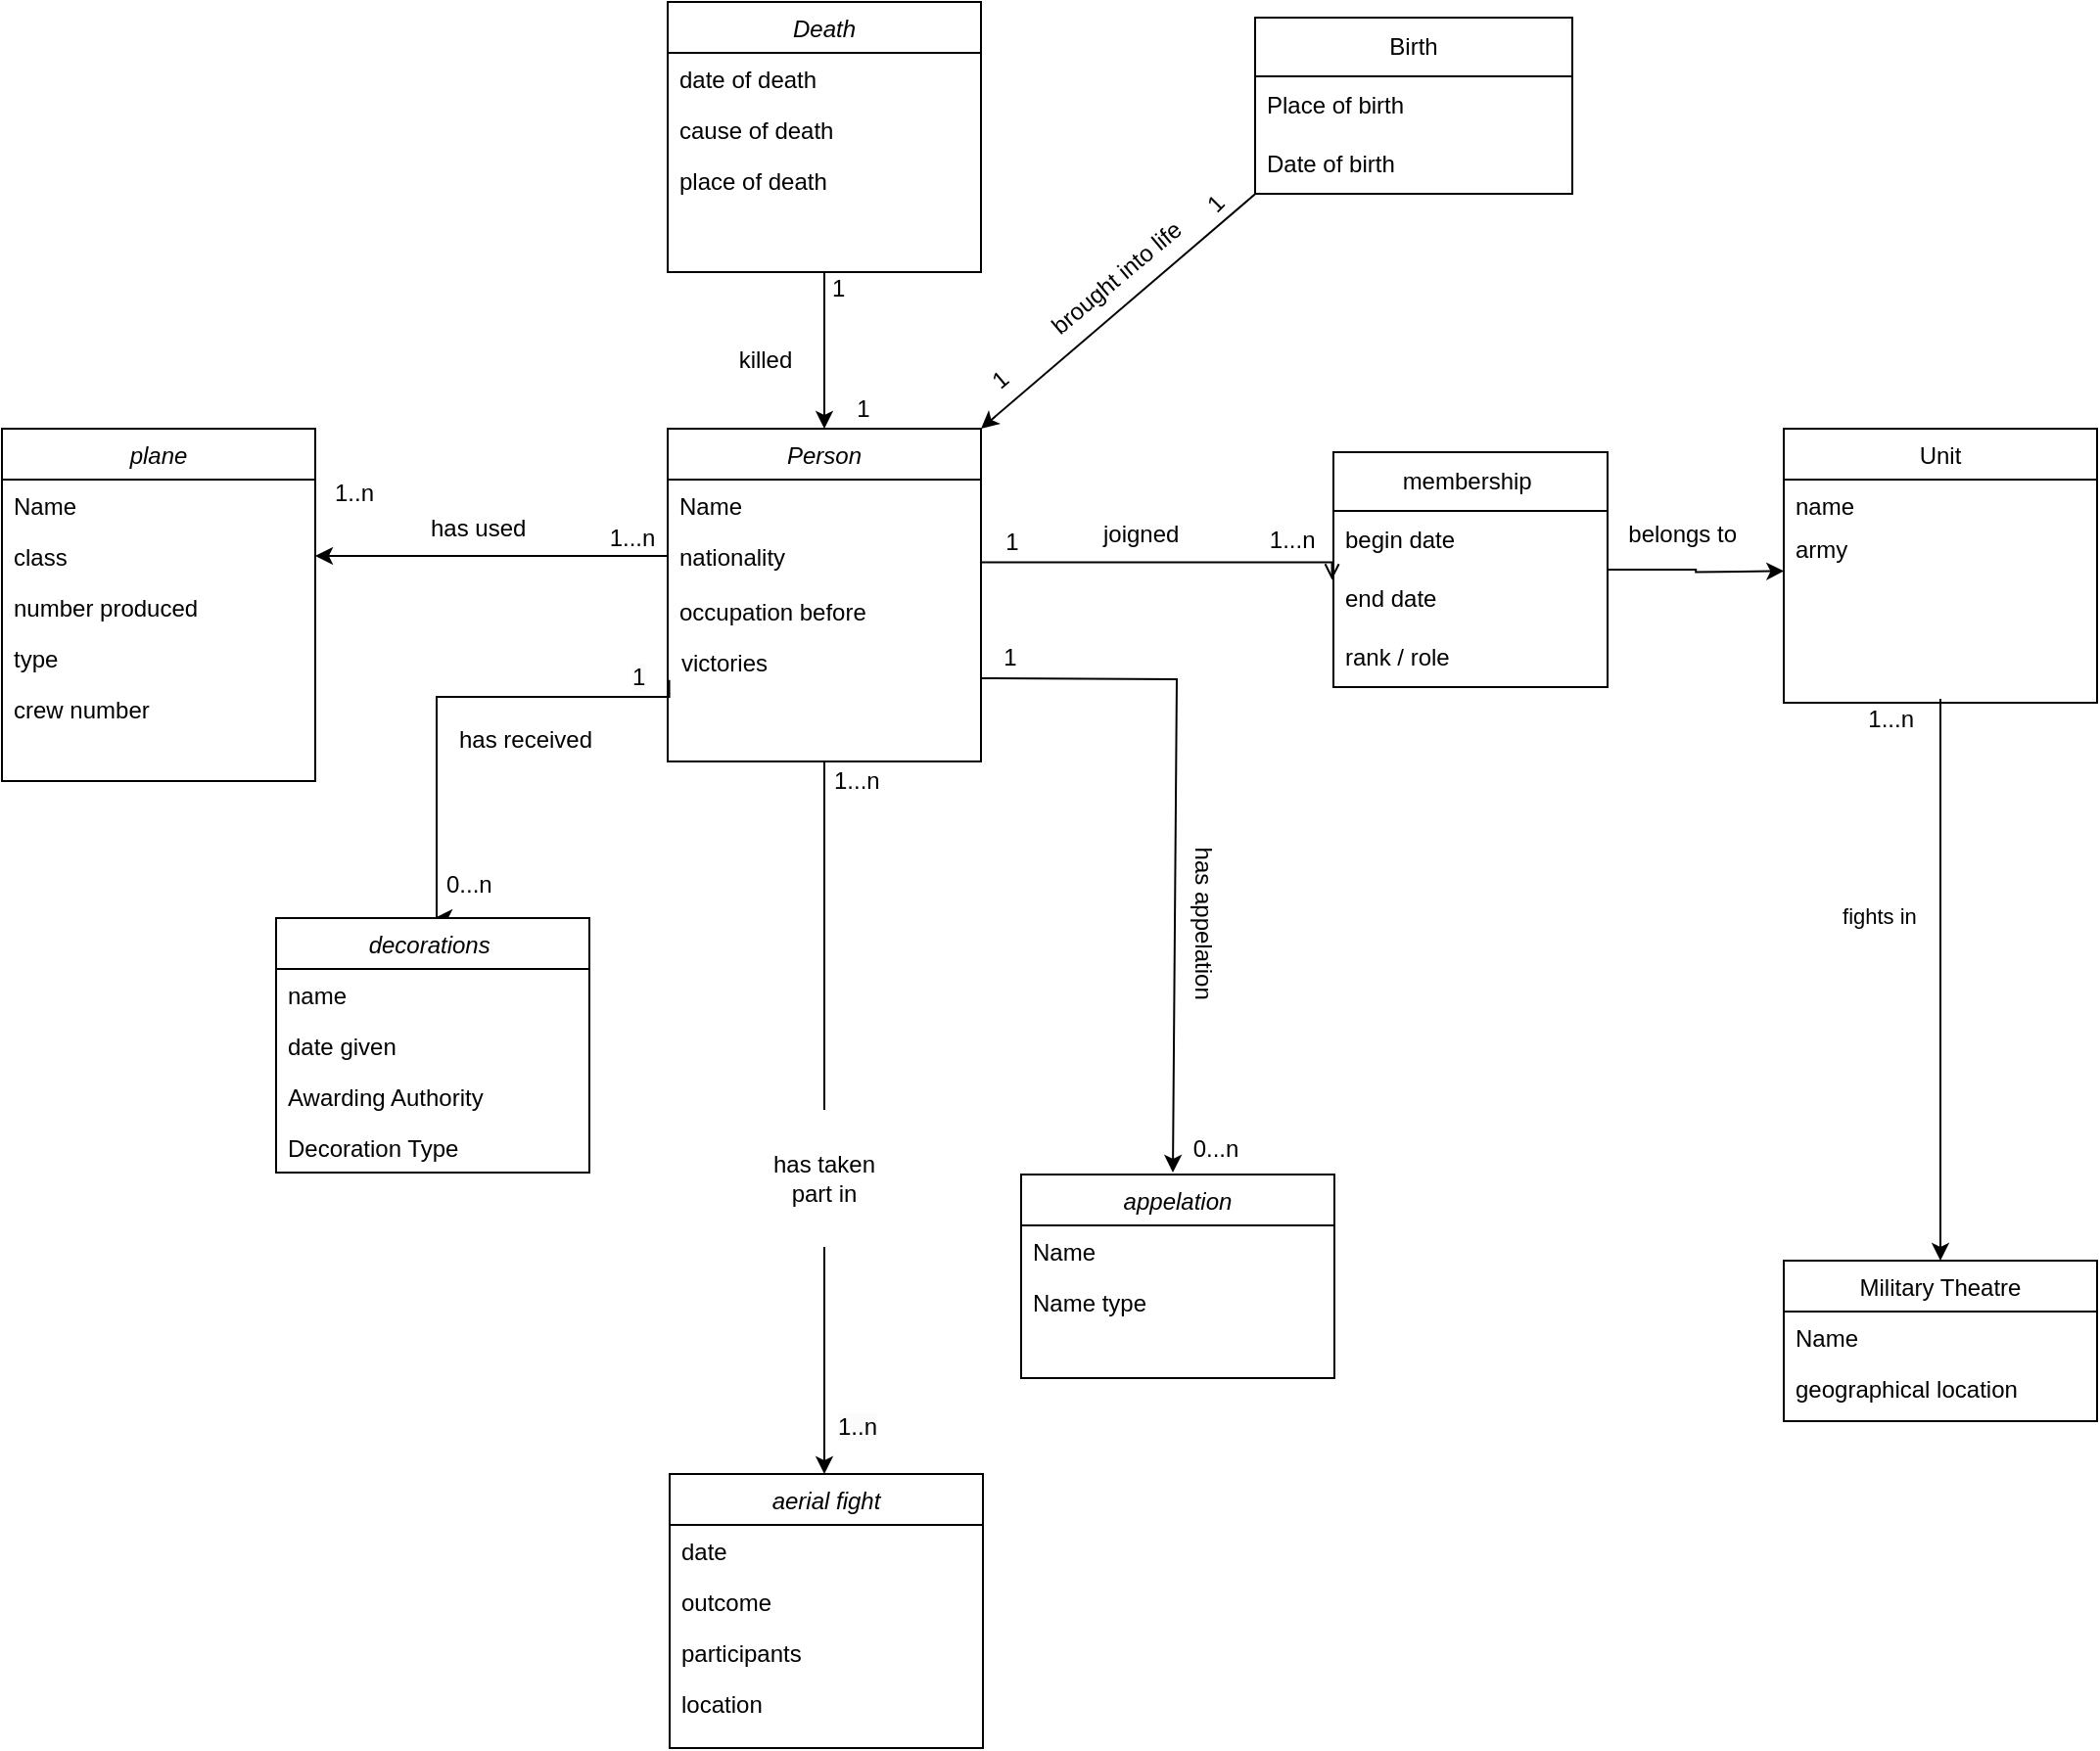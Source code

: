 <mxfile version="25.0.2">
  <diagram id="C5RBs43oDa-KdzZeNtuy" name="Page-1">
    <mxGraphModel dx="2307" dy="2035" grid="1" gridSize="10" guides="1" tooltips="1" connect="1" arrows="1" fold="1" page="1" pageScale="1" pageWidth="827" pageHeight="1169" math="0" shadow="0">
      <root>
        <mxCell id="WIyWlLk6GJQsqaUBKTNV-0" />
        <mxCell id="WIyWlLk6GJQsqaUBKTNV-1" parent="WIyWlLk6GJQsqaUBKTNV-0" />
        <mxCell id="zkfFHV4jXpPFQw0GAbJ--0" value="Person" style="swimlane;fontStyle=2;align=center;verticalAlign=top;childLayout=stackLayout;horizontal=1;startSize=26;horizontalStack=0;resizeParent=1;resizeLast=0;collapsible=1;marginBottom=0;rounded=0;shadow=0;strokeWidth=1;" parent="WIyWlLk6GJQsqaUBKTNV-1" vertex="1">
          <mxGeometry x="220" y="120" width="160" height="170" as="geometry">
            <mxRectangle x="230" y="140" width="160" height="26" as="alternateBounds" />
          </mxGeometry>
        </mxCell>
        <mxCell id="zkfFHV4jXpPFQw0GAbJ--1" value="Name" style="text;align=left;verticalAlign=top;spacingLeft=4;spacingRight=4;overflow=hidden;rotatable=0;points=[[0,0.5],[1,0.5]];portConstraint=eastwest;" parent="zkfFHV4jXpPFQw0GAbJ--0" vertex="1">
          <mxGeometry y="26" width="160" height="26" as="geometry" />
        </mxCell>
        <mxCell id="zkfFHV4jXpPFQw0GAbJ--2" value="nationality&#xa;" style="text;align=left;verticalAlign=top;spacingLeft=4;spacingRight=4;overflow=hidden;rotatable=0;points=[[0,0.5],[1,0.5]];portConstraint=eastwest;rounded=0;shadow=0;html=0;" parent="zkfFHV4jXpPFQw0GAbJ--0" vertex="1">
          <mxGeometry y="52" width="160" height="26" as="geometry" />
        </mxCell>
        <mxCell id="sWfVRmqd_Di_RNYYss13-30" value="" style="edgeStyle=orthogonalEdgeStyle;rounded=0;orthogonalLoop=1;jettySize=auto;html=1;exitX=0.5;exitY=1;exitDx=0;exitDy=0;" parent="WIyWlLk6GJQsqaUBKTNV-1" source="zkfFHV4jXpPFQw0GAbJ--17" target="sWfVRmqd_Di_RNYYss13-25" edge="1">
          <mxGeometry relative="1" as="geometry">
            <mxPoint x="760" y="310" as="sourcePoint" />
            <Array as="points">
              <mxPoint x="870" y="258" />
              <mxPoint x="870" y="586" />
            </Array>
          </mxGeometry>
        </mxCell>
        <mxCell id="sWfVRmqd_Di_RNYYss13-34" value="fights in&amp;nbsp;" style="edgeLabel;html=1;align=center;verticalAlign=middle;resizable=0;points=[];" parent="sWfVRmqd_Di_RNYYss13-30" vertex="1" connectable="0">
          <mxGeometry x="-0.19" y="-2" relative="1" as="geometry">
            <mxPoint x="-28" y="-4" as="offset" />
          </mxGeometry>
        </mxCell>
        <mxCell id="zkfFHV4jXpPFQw0GAbJ--17" value="Unit" style="swimlane;fontStyle=0;align=center;verticalAlign=top;childLayout=stackLayout;horizontal=1;startSize=26;horizontalStack=0;resizeParent=1;resizeLast=0;collapsible=1;marginBottom=0;rounded=0;shadow=0;strokeWidth=1;" parent="WIyWlLk6GJQsqaUBKTNV-1" vertex="1">
          <mxGeometry x="790" y="120" width="160" height="140" as="geometry">
            <mxRectangle x="550" y="140" width="160" height="26" as="alternateBounds" />
          </mxGeometry>
        </mxCell>
        <mxCell id="zkfFHV4jXpPFQw0GAbJ--18" value="name " style="text;align=left;verticalAlign=top;spacingLeft=4;spacingRight=4;overflow=hidden;rotatable=0;points=[[0,0.5],[1,0.5]];portConstraint=eastwest;" parent="zkfFHV4jXpPFQw0GAbJ--17" vertex="1">
          <mxGeometry y="26" width="160" height="22" as="geometry" />
        </mxCell>
        <mxCell id="zkfFHV4jXpPFQw0GAbJ--20" value="army " style="text;align=left;verticalAlign=top;spacingLeft=4;spacingRight=4;overflow=hidden;rotatable=0;points=[[0,0.5],[1,0.5]];portConstraint=eastwest;rounded=0;shadow=0;html=0;" parent="zkfFHV4jXpPFQw0GAbJ--17" vertex="1">
          <mxGeometry y="48" width="160" height="26" as="geometry" />
        </mxCell>
        <mxCell id="zkfFHV4jXpPFQw0GAbJ--26" value="" style="endArrow=open;shadow=0;strokeWidth=1;rounded=0;curved=0;endFill=1;edgeStyle=elbowEdgeStyle;elbow=vertical;entryX=0.308;entryY=0.049;entryDx=0;entryDy=0;entryPerimeter=0;" parent="WIyWlLk6GJQsqaUBKTNV-1" edge="1" target="sWfVRmqd_Di_RNYYss13-96">
          <mxGeometry x="0.5" y="41" relative="1" as="geometry">
            <mxPoint x="380" y="188.23" as="sourcePoint" />
            <mxPoint x="470" y="188" as="targetPoint" />
            <mxPoint x="-40" y="32" as="offset" />
            <Array as="points">
              <mxPoint x="390" y="188.23" />
            </Array>
          </mxGeometry>
        </mxCell>
        <mxCell id="zkfFHV4jXpPFQw0GAbJ--28" value="1...n" style="resizable=0;align=right;verticalAlign=bottom;labelBackgroundColor=none;fontSize=12;" parent="zkfFHV4jXpPFQw0GAbJ--26" connectable="0" vertex="1">
          <mxGeometry x="1" relative="1" as="geometry">
            <mxPoint x="-7" y="-12" as="offset" />
          </mxGeometry>
        </mxCell>
        <mxCell id="sWfVRmqd_Di_RNYYss13-37" value="" style="edgeStyle=orthogonalEdgeStyle;rounded=0;orthogonalLoop=1;jettySize=auto;html=1;exitX=0.061;exitY=0.746;exitDx=0;exitDy=0;exitPerimeter=0;" parent="WIyWlLk6GJQsqaUBKTNV-1" edge="1">
          <mxGeometry relative="1" as="geometry">
            <mxPoint x="220.76" y="248.396" as="sourcePoint" />
            <mxPoint x="101" y="370" as="targetPoint" />
            <Array as="points">
              <mxPoint x="221" y="257" />
              <mxPoint x="102" y="257" />
            </Array>
          </mxGeometry>
        </mxCell>
        <mxCell id="Up6PIdl-GRcJgjslwMBE-0" value="occupation before" style="text;align=left;verticalAlign=top;spacingLeft=4;spacingRight=4;overflow=hidden;rotatable=0;points=[[0,0.5],[1,0.5]];portConstraint=eastwest;rounded=0;shadow=0;html=0;" parent="WIyWlLk6GJQsqaUBKTNV-1" vertex="1">
          <mxGeometry x="220" y="200" width="160" height="26" as="geometry" />
        </mxCell>
        <mxCell id="sWfVRmqd_Di_RNYYss13-2" value="plane" style="swimlane;fontStyle=2;align=center;verticalAlign=top;childLayout=stackLayout;horizontal=1;startSize=26;horizontalStack=0;resizeParent=1;resizeLast=0;collapsible=1;marginBottom=0;rounded=0;shadow=0;strokeWidth=1;" parent="WIyWlLk6GJQsqaUBKTNV-1" vertex="1">
          <mxGeometry x="-120" y="120" width="160" height="180" as="geometry">
            <mxRectangle x="230" y="140" width="160" height="26" as="alternateBounds" />
          </mxGeometry>
        </mxCell>
        <mxCell id="sWfVRmqd_Di_RNYYss13-3" value="Name" style="text;align=left;verticalAlign=top;spacingLeft=4;spacingRight=4;overflow=hidden;rotatable=0;points=[[0,0.5],[1,0.5]];portConstraint=eastwest;" parent="sWfVRmqd_Di_RNYYss13-2" vertex="1">
          <mxGeometry y="26" width="160" height="26" as="geometry" />
        </mxCell>
        <mxCell id="sWfVRmqd_Di_RNYYss13-4" value="class" style="text;align=left;verticalAlign=top;spacingLeft=4;spacingRight=4;overflow=hidden;rotatable=0;points=[[0,0.5],[1,0.5]];portConstraint=eastwest;rounded=0;shadow=0;html=0;" parent="sWfVRmqd_Di_RNYYss13-2" vertex="1">
          <mxGeometry y="52" width="160" height="26" as="geometry" />
        </mxCell>
        <mxCell id="sWfVRmqd_Di_RNYYss13-5" value="number produced" style="text;align=left;verticalAlign=top;spacingLeft=4;spacingRight=4;overflow=hidden;rotatable=0;points=[[0,0.5],[1,0.5]];portConstraint=eastwest;rounded=0;shadow=0;html=0;" parent="sWfVRmqd_Di_RNYYss13-2" vertex="1">
          <mxGeometry y="78" width="160" height="26" as="geometry" />
        </mxCell>
        <mxCell id="l-y_-PNztlHvs0fK7czX-16" value="type" style="text;align=left;verticalAlign=top;spacingLeft=4;spacingRight=4;overflow=hidden;rotatable=0;points=[[0,0.5],[1,0.5]];portConstraint=eastwest;rounded=0;shadow=0;html=0;" parent="sWfVRmqd_Di_RNYYss13-2" vertex="1">
          <mxGeometry y="104" width="160" height="26" as="geometry" />
        </mxCell>
        <mxCell id="l-y_-PNztlHvs0fK7czX-17" value="crew number" style="text;align=left;verticalAlign=top;spacingLeft=4;spacingRight=4;overflow=hidden;rotatable=0;points=[[0,0.5],[1,0.5]];portConstraint=eastwest;rounded=0;shadow=0;html=0;" parent="sWfVRmqd_Di_RNYYss13-2" vertex="1">
          <mxGeometry y="130" width="160" height="26" as="geometry" />
        </mxCell>
        <mxCell id="sWfVRmqd_Di_RNYYss13-9" value="joigned&amp;nbsp;" style="text;html=1;resizable=0;points=[];;align=center;verticalAlign=middle;labelBackgroundColor=none;rounded=0;shadow=0;strokeWidth=1;fontSize=12;" parent="WIyWlLk6GJQsqaUBKTNV-1" vertex="1" connectable="0">
          <mxGeometry x="470" y="186" as="geometry">
            <mxPoint x="-7" y="-12" as="offset" />
          </mxGeometry>
        </mxCell>
        <mxCell id="sWfVRmqd_Di_RNYYss13-101" value="" style="edgeStyle=orthogonalEdgeStyle;rounded=0;orthogonalLoop=1;jettySize=auto;html=1;entryX=0.5;entryY=0;entryDx=0;entryDy=0;" parent="WIyWlLk6GJQsqaUBKTNV-1" source="sWfVRmqd_Di_RNYYss13-10" target="zkfFHV4jXpPFQw0GAbJ--0" edge="1">
          <mxGeometry relative="1" as="geometry" />
        </mxCell>
        <mxCell id="sWfVRmqd_Di_RNYYss13-10" value="Death" style="swimlane;fontStyle=2;align=center;verticalAlign=top;childLayout=stackLayout;horizontal=1;startSize=26;horizontalStack=0;resizeParent=1;resizeLast=0;collapsible=1;marginBottom=0;rounded=0;shadow=0;strokeWidth=1;" parent="WIyWlLk6GJQsqaUBKTNV-1" vertex="1">
          <mxGeometry x="220" y="-98" width="160" height="138" as="geometry">
            <mxRectangle x="230" y="140" width="160" height="26" as="alternateBounds" />
          </mxGeometry>
        </mxCell>
        <mxCell id="sWfVRmqd_Di_RNYYss13-11" value="date of death" style="text;align=left;verticalAlign=top;spacingLeft=4;spacingRight=4;overflow=hidden;rotatable=0;points=[[0,0.5],[1,0.5]];portConstraint=eastwest;" parent="sWfVRmqd_Di_RNYYss13-10" vertex="1">
          <mxGeometry y="26" width="160" height="26" as="geometry" />
        </mxCell>
        <mxCell id="sWfVRmqd_Di_RNYYss13-12" value="cause of death" style="text;align=left;verticalAlign=top;spacingLeft=4;spacingRight=4;overflow=hidden;rotatable=0;points=[[0,0.5],[1,0.5]];portConstraint=eastwest;rounded=0;shadow=0;html=0;" parent="sWfVRmqd_Di_RNYYss13-10" vertex="1">
          <mxGeometry y="52" width="160" height="26" as="geometry" />
        </mxCell>
        <mxCell id="sWfVRmqd_Di_RNYYss13-13" value="place of death " style="text;align=left;verticalAlign=top;spacingLeft=4;spacingRight=4;overflow=hidden;rotatable=0;points=[[0,0.5],[1,0.5]];portConstraint=eastwest;rounded=0;shadow=0;html=0;" parent="sWfVRmqd_Di_RNYYss13-10" vertex="1">
          <mxGeometry y="78" width="160" height="26" as="geometry" />
        </mxCell>
        <mxCell id="sWfVRmqd_Di_RNYYss13-17" value="aerial fight&#xa;" style="swimlane;fontStyle=2;align=center;verticalAlign=top;childLayout=stackLayout;horizontal=1;startSize=26;horizontalStack=0;resizeParent=1;resizeLast=0;collapsible=1;marginBottom=0;rounded=0;shadow=0;strokeWidth=1;" parent="WIyWlLk6GJQsqaUBKTNV-1" vertex="1">
          <mxGeometry x="221" y="654" width="160" height="140" as="geometry">
            <mxRectangle x="230" y="140" width="160" height="26" as="alternateBounds" />
          </mxGeometry>
        </mxCell>
        <mxCell id="sWfVRmqd_Di_RNYYss13-18" value="date&#xa;" style="text;align=left;verticalAlign=top;spacingLeft=4;spacingRight=4;overflow=hidden;rotatable=0;points=[[0,0.5],[1,0.5]];portConstraint=eastwest;" parent="sWfVRmqd_Di_RNYYss13-17" vertex="1">
          <mxGeometry y="26" width="160" height="26" as="geometry" />
        </mxCell>
        <mxCell id="sWfVRmqd_Di_RNYYss13-19" value="outcome" style="text;align=left;verticalAlign=top;spacingLeft=4;spacingRight=4;overflow=hidden;rotatable=0;points=[[0,0.5],[1,0.5]];portConstraint=eastwest;rounded=0;shadow=0;html=0;" parent="sWfVRmqd_Di_RNYYss13-17" vertex="1">
          <mxGeometry y="52" width="160" height="26" as="geometry" />
        </mxCell>
        <mxCell id="sWfVRmqd_Di_RNYYss13-20" value="participants" style="text;align=left;verticalAlign=top;spacingLeft=4;spacingRight=4;overflow=hidden;rotatable=0;points=[[0,0.5],[1,0.5]];portConstraint=eastwest;rounded=0;shadow=0;html=0;" parent="sWfVRmqd_Di_RNYYss13-17" vertex="1">
          <mxGeometry y="78" width="160" height="26" as="geometry" />
        </mxCell>
        <mxCell id="-l5ytIGz0a9PeMOAyxSW-0" value="location" style="text;align=left;verticalAlign=top;spacingLeft=4;spacingRight=4;overflow=hidden;rotatable=0;points=[[0,0.5],[1,0.5]];portConstraint=eastwest;rounded=0;shadow=0;html=0;" parent="sWfVRmqd_Di_RNYYss13-17" vertex="1">
          <mxGeometry y="104" width="160" height="26" as="geometry" />
        </mxCell>
        <mxCell id="sWfVRmqd_Di_RNYYss13-22" value="" style="resizable=0;align=left;verticalAlign=bottom;labelBackgroundColor=none;fontSize=12;" parent="WIyWlLk6GJQsqaUBKTNV-1" connectable="0" vertex="1">
          <mxGeometry x="383" y="218" as="geometry">
            <mxPoint x="-190" y="-19" as="offset" />
          </mxGeometry>
        </mxCell>
        <mxCell id="sWfVRmqd_Di_RNYYss13-25" value="Military Theatre" style="swimlane;fontStyle=0;align=center;verticalAlign=top;childLayout=stackLayout;horizontal=1;startSize=26;horizontalStack=0;resizeParent=1;resizeLast=0;collapsible=1;marginBottom=0;rounded=0;shadow=0;strokeWidth=1;" parent="WIyWlLk6GJQsqaUBKTNV-1" vertex="1">
          <mxGeometry x="790" y="545" width="160" height="82" as="geometry">
            <mxRectangle x="550" y="140" width="160" height="26" as="alternateBounds" />
          </mxGeometry>
        </mxCell>
        <mxCell id="sWfVRmqd_Di_RNYYss13-27" value="Name" style="text;align=left;verticalAlign=top;spacingLeft=4;spacingRight=4;overflow=hidden;rotatable=0;points=[[0,0.5],[1,0.5]];portConstraint=eastwest;rounded=0;shadow=0;html=0;" parent="sWfVRmqd_Di_RNYYss13-25" vertex="1">
          <mxGeometry y="26" width="160" height="26" as="geometry" />
        </mxCell>
        <mxCell id="sWfVRmqd_Di_RNYYss13-95" value="geographical location&#xa;" style="text;align=left;verticalAlign=top;spacingLeft=4;spacingRight=4;overflow=hidden;rotatable=0;points=[[0,0.5],[1,0.5]];portConstraint=eastwest;rounded=0;shadow=0;html=0;" parent="sWfVRmqd_Di_RNYYss13-25" vertex="1">
          <mxGeometry y="52" width="160" height="26" as="geometry" />
        </mxCell>
        <mxCell id="sWfVRmqd_Di_RNYYss13-38" value="decorations " style="swimlane;fontStyle=2;align=center;verticalAlign=top;childLayout=stackLayout;horizontal=1;startSize=26;horizontalStack=0;resizeParent=1;resizeLast=0;collapsible=1;marginBottom=0;rounded=0;shadow=0;strokeWidth=1;" parent="WIyWlLk6GJQsqaUBKTNV-1" vertex="1">
          <mxGeometry x="20" y="370" width="160" height="130" as="geometry">
            <mxRectangle x="230" y="140" width="160" height="26" as="alternateBounds" />
          </mxGeometry>
        </mxCell>
        <mxCell id="sWfVRmqd_Di_RNYYss13-39" value="name" style="text;align=left;verticalAlign=top;spacingLeft=4;spacingRight=4;overflow=hidden;rotatable=0;points=[[0,0.5],[1,0.5]];portConstraint=eastwest;" parent="sWfVRmqd_Di_RNYYss13-38" vertex="1">
          <mxGeometry y="26" width="160" height="26" as="geometry" />
        </mxCell>
        <mxCell id="sWfVRmqd_Di_RNYYss13-40" value="date given" style="text;align=left;verticalAlign=top;spacingLeft=4;spacingRight=4;overflow=hidden;rotatable=0;points=[[0,0.5],[1,0.5]];portConstraint=eastwest;rounded=0;shadow=0;html=0;" parent="sWfVRmqd_Di_RNYYss13-38" vertex="1">
          <mxGeometry y="52" width="160" height="26" as="geometry" />
        </mxCell>
        <mxCell id="5RyC-knpf2imcaLPnaB5-4" value="Awarding Authority" style="text;align=left;verticalAlign=top;spacingLeft=4;spacingRight=4;overflow=hidden;rotatable=0;points=[[0,0.5],[1,0.5]];portConstraint=eastwest;rounded=0;shadow=0;html=0;" parent="sWfVRmqd_Di_RNYYss13-38" vertex="1">
          <mxGeometry y="78" width="160" height="26" as="geometry" />
        </mxCell>
        <mxCell id="5RyC-knpf2imcaLPnaB5-5" value="Decoration Type" style="text;align=left;verticalAlign=top;spacingLeft=4;spacingRight=4;overflow=hidden;rotatable=0;points=[[0,0.5],[1,0.5]];portConstraint=eastwest;rounded=0;shadow=0;html=0;" parent="sWfVRmqd_Di_RNYYss13-38" vertex="1">
          <mxGeometry y="104" width="160" height="26" as="geometry" />
        </mxCell>
        <mxCell id="sWfVRmqd_Di_RNYYss13-42" value="&lt;br style=&quot;forced-color-adjust: none; padding: 0px; margin: 0px; color: rgb(0, 0, 0); font-family: Helvetica; font-size: 12px; font-style: normal; font-variant-ligatures: normal; font-variant-caps: normal; font-weight: 400; letter-spacing: normal; orphans: 2; text-align: left; text-indent: 0px; text-transform: none; widows: 2; word-spacing: 0px; -webkit-text-stroke-width: 0px; white-space: nowrap; background-color: rgb(251, 251, 251); text-decoration-thickness: initial; text-decoration-style: initial; text-decoration-color: initial;&quot;&gt;&lt;span style=&quot;color: rgb(0, 0, 0); font-family: Helvetica; font-size: 12px; font-style: normal; font-variant-ligatures: normal; font-variant-caps: normal; font-weight: 400; letter-spacing: normal; orphans: 2; text-align: left; text-indent: 0px; text-transform: none; widows: 2; word-spacing: 0px; -webkit-text-stroke-width: 0px; white-space: nowrap; background-color: rgb(251, 251, 251); text-decoration-thickness: initial; text-decoration-style: initial; text-decoration-color: initial; display: inline !important; float: none;&quot;&gt;1&lt;/span&gt;" style="text;whiteSpace=wrap;html=1;" parent="WIyWlLk6GJQsqaUBKTNV-1" vertex="1">
          <mxGeometry x="200" y="219" width="40" height="50" as="geometry" />
        </mxCell>
        <mxCell id="sWfVRmqd_Di_RNYYss13-43" value="&lt;div&gt;0...n&lt;/div&gt;&lt;div&gt;&lt;br&gt;&lt;/div&gt;" style="text;whiteSpace=wrap;html=1;" parent="WIyWlLk6GJQsqaUBKTNV-1" vertex="1">
          <mxGeometry x="105" y="339" width="40" height="50" as="geometry" />
        </mxCell>
        <mxCell id="sWfVRmqd_Di_RNYYss13-47" value="appelation" style="swimlane;fontStyle=2;align=center;verticalAlign=top;childLayout=stackLayout;horizontal=1;startSize=26;horizontalStack=0;resizeParent=1;resizeLast=0;collapsible=1;marginBottom=0;rounded=0;shadow=0;strokeWidth=1;" parent="WIyWlLk6GJQsqaUBKTNV-1" vertex="1">
          <mxGeometry x="400.5" y="501" width="160" height="104" as="geometry">
            <mxRectangle x="230" y="140" width="160" height="26" as="alternateBounds" />
          </mxGeometry>
        </mxCell>
        <mxCell id="sWfVRmqd_Di_RNYYss13-48" value="Name" style="text;align=left;verticalAlign=top;spacingLeft=4;spacingRight=4;overflow=hidden;rotatable=0;points=[[0,0.5],[1,0.5]];portConstraint=eastwest;" parent="sWfVRmqd_Di_RNYYss13-47" vertex="1">
          <mxGeometry y="26" width="160" height="26" as="geometry" />
        </mxCell>
        <mxCell id="l-y_-PNztlHvs0fK7czX-25" value="Name type" style="text;align=left;verticalAlign=top;spacingLeft=4;spacingRight=4;overflow=hidden;rotatable=0;points=[[0,0.5],[1,0.5]];portConstraint=eastwest;" parent="sWfVRmqd_Di_RNYYss13-47" vertex="1">
          <mxGeometry y="52" width="160" height="26" as="geometry" />
        </mxCell>
        <mxCell id="sWfVRmqd_Di_RNYYss13-49" value="&#xa;" style="text;align=left;verticalAlign=top;spacingLeft=4;spacingRight=4;overflow=hidden;rotatable=0;points=[[0,0.5],[1,0.5]];portConstraint=eastwest;rounded=0;shadow=0;html=0;" parent="sWfVRmqd_Di_RNYYss13-47" vertex="1">
          <mxGeometry y="78" width="160" height="2" as="geometry" />
        </mxCell>
        <mxCell id="sWfVRmqd_Di_RNYYss13-52" value="has appelation&amp;nbsp;" style="text;html=1;align=center;verticalAlign=middle;whiteSpace=wrap;rounded=0;rotation=90;" parent="WIyWlLk6GJQsqaUBKTNV-1" vertex="1">
          <mxGeometry x="423.5" y="359" width="140" height="30" as="geometry" />
        </mxCell>
        <mxCell id="sWfVRmqd_Di_RNYYss13-54" value="" style="resizable=0;align=left;verticalAlign=bottom;labelBackgroundColor=none;fontSize=12;" parent="WIyWlLk6GJQsqaUBKTNV-1" connectable="0" vertex="1">
          <mxGeometry x="367" y="224" as="geometry">
            <mxPoint x="58" y="319" as="offset" />
          </mxGeometry>
        </mxCell>
        <mxCell id="sWfVRmqd_Di_RNYYss13-58" value="Birth" style="swimlane;fontStyle=0;childLayout=stackLayout;horizontal=1;startSize=30;horizontalStack=0;resizeParent=1;resizeParentMax=0;resizeLast=0;collapsible=1;marginBottom=0;whiteSpace=wrap;html=1;" parent="WIyWlLk6GJQsqaUBKTNV-1" vertex="1">
          <mxGeometry x="520" y="-90" width="162" height="90" as="geometry" />
        </mxCell>
        <mxCell id="sWfVRmqd_Di_RNYYss13-59" value="Place of birth" style="text;strokeColor=none;fillColor=none;align=left;verticalAlign=middle;spacingLeft=4;spacingRight=4;overflow=hidden;points=[[0,0.5],[1,0.5]];portConstraint=eastwest;rotatable=0;whiteSpace=wrap;html=1;" parent="sWfVRmqd_Di_RNYYss13-58" vertex="1">
          <mxGeometry y="30" width="162" height="30" as="geometry" />
        </mxCell>
        <mxCell id="sWfVRmqd_Di_RNYYss13-60" value="Date of birth&amp;nbsp;" style="text;strokeColor=none;fillColor=none;align=left;verticalAlign=middle;spacingLeft=4;spacingRight=4;overflow=hidden;points=[[0,0.5],[1,0.5]];portConstraint=eastwest;rotatable=0;whiteSpace=wrap;html=1;" parent="sWfVRmqd_Di_RNYYss13-58" vertex="1">
          <mxGeometry y="60" width="162" height="30" as="geometry" />
        </mxCell>
        <mxCell id="sWfVRmqd_Di_RNYYss13-62" value="brought into life&amp;nbsp;" style="text;html=1;align=center;verticalAlign=middle;whiteSpace=wrap;rounded=0;rotation=-40;" parent="WIyWlLk6GJQsqaUBKTNV-1" vertex="1">
          <mxGeometry x="390" y="30" width="120.93" height="23.51" as="geometry" />
        </mxCell>
        <mxCell id="sWfVRmqd_Di_RNYYss13-67" value="has received" style="text;html=1;align=center;verticalAlign=middle;whiteSpace=wrap;rounded=0;" parent="WIyWlLk6GJQsqaUBKTNV-1" vertex="1">
          <mxGeometry x="105" y="258" width="85" height="41" as="geometry" />
        </mxCell>
        <mxCell id="sWfVRmqd_Di_RNYYss13-96" value="&#xa;" style="text;align=left;verticalAlign=top;spacingLeft=4;spacingRight=4;overflow=hidden;rotatable=0;points=[[0,0.5],[1,0.5]];portConstraint=eastwest;rounded=0;shadow=0;html=0;" parent="WIyWlLk6GJQsqaUBKTNV-1" vertex="1">
          <mxGeometry x="510" y="196" width="160" height="26" as="geometry" />
        </mxCell>
        <mxCell id="sWfVRmqd_Di_RNYYss13-99" value="1...n" style="resizable=0;align=right;verticalAlign=bottom;labelBackgroundColor=none;fontSize=12;" parent="WIyWlLk6GJQsqaUBKTNV-1" connectable="0" vertex="1">
          <mxGeometry x="870" y="268.997" as="geometry">
            <mxPoint x="-12" y="8" as="offset" />
          </mxGeometry>
        </mxCell>
        <mxCell id="sWfVRmqd_Di_RNYYss13-102" value="killed" style="text;html=1;align=center;verticalAlign=middle;whiteSpace=wrap;rounded=0;" parent="WIyWlLk6GJQsqaUBKTNV-1" vertex="1">
          <mxGeometry x="240" y="70" width="60" height="29.51" as="geometry" />
        </mxCell>
        <mxCell id="_Twvx_DH2y2zdTPYDqsU-2" value="1...n" style="resizable=0;align=left;verticalAlign=bottom;labelBackgroundColor=none;fontSize=12;" parent="WIyWlLk6GJQsqaUBKTNV-1" connectable="0" vertex="1">
          <mxGeometry x="308" y="300.25" as="geometry">
            <mxPoint x="-5" y="8" as="offset" />
          </mxGeometry>
        </mxCell>
        <mxCell id="_Twvx_DH2y2zdTPYDqsU-3" value="&lt;br style=&quot;forced-color-adjust: none; padding: 0px; margin: 0px; color: rgb(0, 0, 0); font-family: Helvetica; font-size: 12px; font-style: normal; font-variant-ligatures: normal; font-variant-caps: normal; font-weight: 400; letter-spacing: normal; orphans: 2; text-align: left; text-indent: 0px; text-transform: none; widows: 2; word-spacing: 0px; -webkit-text-stroke-width: 0px; white-space: nowrap; background-color: rgb(251, 251, 251); text-decoration-thickness: initial; text-decoration-style: initial; text-decoration-color: initial;&quot;&gt;&lt;span style=&quot;color: rgb(0, 0, 0); font-family: Helvetica; font-size: 12px; font-style: normal; font-variant-ligatures: normal; font-variant-caps: normal; font-weight: 400; letter-spacing: normal; orphans: 2; text-align: left; text-indent: 0px; text-transform: none; widows: 2; word-spacing: 0px; -webkit-text-stroke-width: 0px; white-space: nowrap; background-color: rgb(251, 251, 251); text-decoration-thickness: initial; text-decoration-style: initial; text-decoration-color: initial; display: inline !important; float: none;&quot;&gt;1..n&lt;/span&gt;" style="text;whiteSpace=wrap;html=1;" parent="WIyWlLk6GJQsqaUBKTNV-1" vertex="1">
          <mxGeometry x="305" y="602" width="50" height="38" as="geometry" />
        </mxCell>
        <mxCell id="WztvpK1lA77HdFUlMVZW-2" value="1" style="resizable=0;align=left;verticalAlign=bottom;labelBackgroundColor=none;fontSize=12;" parent="WIyWlLk6GJQsqaUBKTNV-1" connectable="0" vertex="1">
          <mxGeometry x="383" y="204.997" as="geometry">
            <mxPoint x="-81" y="-148" as="offset" />
          </mxGeometry>
        </mxCell>
        <mxCell id="l-y_-PNztlHvs0fK7czX-1" value="1" style="text;html=1;align=center;verticalAlign=middle;whiteSpace=wrap;rounded=0;rotation=-45;" parent="WIyWlLk6GJQsqaUBKTNV-1" vertex="1">
          <mxGeometry x="470" y="-10" width="60" height="30" as="geometry" />
        </mxCell>
        <mxCell id="l-y_-PNztlHvs0fK7czX-4" value="" style="endArrow=classic;html=1;rounded=0;exitX=0;exitY=1.006;exitDx=0;exitDy=0;exitPerimeter=0;entryX=1;entryY=0;entryDx=0;entryDy=0;" parent="WIyWlLk6GJQsqaUBKTNV-1" source="sWfVRmqd_Di_RNYYss13-60" target="zkfFHV4jXpPFQw0GAbJ--0" edge="1">
          <mxGeometry width="50" height="50" relative="1" as="geometry">
            <mxPoint x="520" as="sourcePoint" />
            <mxPoint x="381.0" y="119.996" as="targetPoint" />
          </mxGeometry>
        </mxCell>
        <mxCell id="l-y_-PNztlHvs0fK7czX-2" value="1" style="text;html=1;align=center;verticalAlign=middle;whiteSpace=wrap;rounded=0;rotation=-40;" parent="WIyWlLk6GJQsqaUBKTNV-1" vertex="1">
          <mxGeometry x="360" y="80.0" width="60" height="30" as="geometry" />
        </mxCell>
        <mxCell id="l-y_-PNztlHvs0fK7czX-5" value="" style="endArrow=classic;html=1;rounded=0;exitX=0;exitY=0.5;exitDx=0;exitDy=0;entryX=1;entryY=0.5;entryDx=0;entryDy=0;" parent="WIyWlLk6GJQsqaUBKTNV-1" source="zkfFHV4jXpPFQw0GAbJ--2" target="sWfVRmqd_Di_RNYYss13-4" edge="1">
          <mxGeometry width="50" height="50" relative="1" as="geometry">
            <mxPoint x="260" y="410" as="sourcePoint" />
            <mxPoint x="70" y="186" as="targetPoint" />
            <Array as="points" />
          </mxGeometry>
        </mxCell>
        <mxCell id="l-y_-PNztlHvs0fK7czX-11" value="1..n" style="text;html=1;align=center;verticalAlign=middle;whiteSpace=wrap;rounded=0;" parent="WIyWlLk6GJQsqaUBKTNV-1" vertex="1">
          <mxGeometry x="30" y="138" width="60" height="30" as="geometry" />
        </mxCell>
        <mxCell id="sWfVRmqd_Di_RNYYss13-44" value="&#xa;" style="text;align=left;verticalAlign=top;spacingLeft=4;spacingRight=4;overflow=hidden;rotatable=0;points=[[0,0.5],[1,0.5]];portConstraint=eastwest;rounded=0;shadow=0;html=0;" parent="WIyWlLk6GJQsqaUBKTNV-1" vertex="1">
          <mxGeometry x="287" y="600" width="160" height="26" as="geometry" />
        </mxCell>
        <mxCell id="l-y_-PNztlHvs0fK7czX-15" value="1...n" style="text;html=1;align=center;verticalAlign=middle;whiteSpace=wrap;rounded=0;" parent="WIyWlLk6GJQsqaUBKTNV-1" vertex="1">
          <mxGeometry x="172" y="166" width="60" height="20" as="geometry" />
        </mxCell>
        <mxCell id="l-y_-PNztlHvs0fK7czX-18" value="" style="endArrow=classic;html=1;rounded=0;exitX=0.5;exitY=1;exitDx=0;exitDy=0;" parent="WIyWlLk6GJQsqaUBKTNV-1" source="sWfVRmqd_Di_RNYYss13-31" edge="1">
          <mxGeometry width="50" height="50" relative="1" as="geometry">
            <mxPoint x="280" y="500" as="sourcePoint" />
            <mxPoint x="300" y="654" as="targetPoint" />
          </mxGeometry>
        </mxCell>
        <mxCell id="l-y_-PNztlHvs0fK7czX-19" value="" style="endArrow=classic;html=1;rounded=0;exitX=1;exitY=0.75;exitDx=0;exitDy=0;" parent="WIyWlLk6GJQsqaUBKTNV-1" source="zkfFHV4jXpPFQw0GAbJ--0" edge="1">
          <mxGeometry width="50" height="50" relative="1" as="geometry">
            <mxPoint x="250" y="480" as="sourcePoint" />
            <mxPoint x="478" y="500" as="targetPoint" />
            <Array as="points">
              <mxPoint x="480" y="248" />
            </Array>
          </mxGeometry>
        </mxCell>
        <mxCell id="sWfVRmqd_Di_RNYYss13-31" value="has taken part in" style="text;html=1;align=center;verticalAlign=middle;whiteSpace=wrap;rounded=0;" parent="WIyWlLk6GJQsqaUBKTNV-1" vertex="1">
          <mxGeometry x="270" y="468" width="60" height="70" as="geometry" />
        </mxCell>
        <mxCell id="l-y_-PNztlHvs0fK7czX-21" value="" style="endArrow=none;html=1;rounded=0;entryX=0.5;entryY=1;entryDx=0;entryDy=0;exitX=0.5;exitY=0;exitDx=0;exitDy=0;" parent="WIyWlLk6GJQsqaUBKTNV-1" source="sWfVRmqd_Di_RNYYss13-31" target="zkfFHV4jXpPFQw0GAbJ--0" edge="1">
          <mxGeometry width="50" height="50" relative="1" as="geometry">
            <mxPoint x="250" y="480" as="sourcePoint" />
            <mxPoint x="300" y="430" as="targetPoint" />
          </mxGeometry>
        </mxCell>
        <mxCell id="l-y_-PNztlHvs0fK7czX-22" value="1" style="text;html=1;align=center;verticalAlign=middle;whiteSpace=wrap;rounded=0;" parent="WIyWlLk6GJQsqaUBKTNV-1" vertex="1">
          <mxGeometry x="380" y="227" width="30" height="20" as="geometry" />
        </mxCell>
        <mxCell id="l-y_-PNztlHvs0fK7czX-24" value="1" style="text;html=1;align=center;verticalAlign=middle;whiteSpace=wrap;rounded=0;" parent="WIyWlLk6GJQsqaUBKTNV-1" vertex="1">
          <mxGeometry x="381" y="168" width="30" height="20" as="geometry" />
        </mxCell>
        <mxCell id="l-y_-PNztlHvs0fK7czX-26" value="0...n" style="text;html=1;align=center;verticalAlign=middle;whiteSpace=wrap;rounded=0;" parent="WIyWlLk6GJQsqaUBKTNV-1" vertex="1">
          <mxGeometry x="470" y="473" width="60" height="30" as="geometry" />
        </mxCell>
        <mxCell id="l-y_-PNztlHvs0fK7czX-30" value="1" style="text;html=1;align=center;verticalAlign=middle;whiteSpace=wrap;rounded=0;" parent="WIyWlLk6GJQsqaUBKTNV-1" vertex="1">
          <mxGeometry x="300" y="100" width="40" height="20" as="geometry" />
        </mxCell>
        <mxCell id="g0CCt0YpsA2ut58Fa_BW-0" value="victories&#xa;" style="text;align=left;verticalAlign=top;spacingLeft=4;spacingRight=4;overflow=hidden;rotatable=0;points=[[0,0.5],[1,0.5]];portConstraint=eastwest;rounded=0;shadow=0;html=0;" parent="WIyWlLk6GJQsqaUBKTNV-1" vertex="1">
          <mxGeometry x="221" y="226" width="160" height="26" as="geometry" />
        </mxCell>
        <mxCell id="5RyC-knpf2imcaLPnaB5-2" value="has used&amp;nbsp;" style="text;html=1;align=center;verticalAlign=middle;whiteSpace=wrap;rounded=0;" parent="WIyWlLk6GJQsqaUBKTNV-1" vertex="1">
          <mxGeometry x="95" y="156" width="60" height="30" as="geometry" />
        </mxCell>
        <mxCell id="B_RAC88cgpjmLngAOe1S-4" value="" style="edgeStyle=orthogonalEdgeStyle;rounded=0;orthogonalLoop=1;jettySize=auto;html=1;entryX=-0.049;entryY=0.951;entryDx=0;entryDy=0;entryPerimeter=0;exitX=1;exitY=0.5;exitDx=0;exitDy=0;" edge="1" parent="WIyWlLk6GJQsqaUBKTNV-1" source="B_RAC88cgpjmLngAOe1S-0">
          <mxGeometry relative="1" as="geometry">
            <mxPoint x="708.0" y="192.0" as="sourcePoint" />
            <mxPoint x="790.16" y="192.726" as="targetPoint" />
          </mxGeometry>
        </mxCell>
        <mxCell id="B_RAC88cgpjmLngAOe1S-0" value="membership&amp;nbsp;" style="swimlane;fontStyle=0;childLayout=stackLayout;horizontal=1;startSize=30;horizontalStack=0;resizeParent=1;resizeParentMax=0;resizeLast=0;collapsible=1;marginBottom=0;whiteSpace=wrap;html=1;" vertex="1" parent="WIyWlLk6GJQsqaUBKTNV-1">
          <mxGeometry x="560" y="132" width="140" height="120" as="geometry" />
        </mxCell>
        <mxCell id="B_RAC88cgpjmLngAOe1S-1" value="begin date&amp;nbsp;" style="text;strokeColor=none;fillColor=none;align=left;verticalAlign=middle;spacingLeft=4;spacingRight=4;overflow=hidden;points=[[0,0.5],[1,0.5]];portConstraint=eastwest;rotatable=0;whiteSpace=wrap;html=1;" vertex="1" parent="B_RAC88cgpjmLngAOe1S-0">
          <mxGeometry y="30" width="140" height="30" as="geometry" />
        </mxCell>
        <mxCell id="B_RAC88cgpjmLngAOe1S-2" value="end date&amp;nbsp;" style="text;strokeColor=none;fillColor=none;align=left;verticalAlign=middle;spacingLeft=4;spacingRight=4;overflow=hidden;points=[[0,0.5],[1,0.5]];portConstraint=eastwest;rotatable=0;whiteSpace=wrap;html=1;" vertex="1" parent="B_RAC88cgpjmLngAOe1S-0">
          <mxGeometry y="60" width="140" height="30" as="geometry" />
        </mxCell>
        <mxCell id="B_RAC88cgpjmLngAOe1S-3" value="rank / role" style="text;strokeColor=none;fillColor=none;align=left;verticalAlign=middle;spacingLeft=4;spacingRight=4;overflow=hidden;points=[[0,0.5],[1,0.5]];portConstraint=eastwest;rotatable=0;whiteSpace=wrap;html=1;" vertex="1" parent="B_RAC88cgpjmLngAOe1S-0">
          <mxGeometry y="90" width="140" height="30" as="geometry" />
        </mxCell>
        <mxCell id="B_RAC88cgpjmLngAOe1S-6" value="belongs to&amp;nbsp;" style="text;html=1;align=center;verticalAlign=middle;whiteSpace=wrap;rounded=0;" vertex="1" parent="WIyWlLk6GJQsqaUBKTNV-1">
          <mxGeometry x="700" y="168" width="80" height="11" as="geometry" />
        </mxCell>
      </root>
    </mxGraphModel>
  </diagram>
</mxfile>
